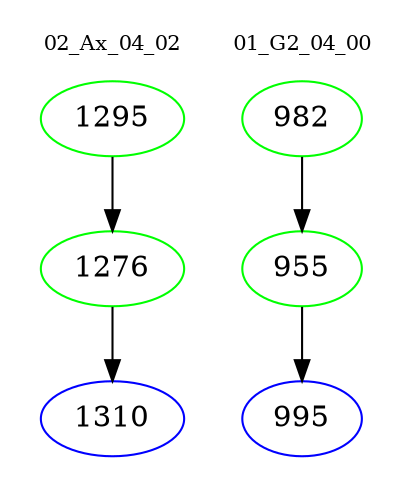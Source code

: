 digraph{
subgraph cluster_0 {
color = white
label = "02_Ax_04_02";
fontsize=10;
T0_1295 [label="1295", color="green"]
T0_1295 -> T0_1276 [color="black"]
T0_1276 [label="1276", color="green"]
T0_1276 -> T0_1310 [color="black"]
T0_1310 [label="1310", color="blue"]
}
subgraph cluster_1 {
color = white
label = "01_G2_04_00";
fontsize=10;
T1_982 [label="982", color="green"]
T1_982 -> T1_955 [color="black"]
T1_955 [label="955", color="green"]
T1_955 -> T1_995 [color="black"]
T1_995 [label="995", color="blue"]
}
}
